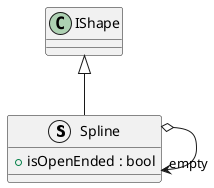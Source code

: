 @startuml
struct Spline {
    + isOpenEnded : bool
}
IShape <|-- Spline
Spline o-> "empty" Spline
@enduml
